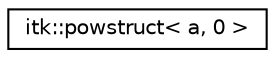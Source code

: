 digraph "Graphical Class Hierarchy"
{
  edge [fontname="Helvetica",fontsize="10",labelfontname="Helvetica",labelfontsize="10"];
  node [fontname="Helvetica",fontsize="10",shape=record];
  rankdir="LR";
  Node1 [label="itk::powstruct\< a, 0 \>",height=0.2,width=0.4,color="black", fillcolor="white", style="filled",URL="$structitk_1_1powstruct_3_01a_00_010_01_4.html"];
}
